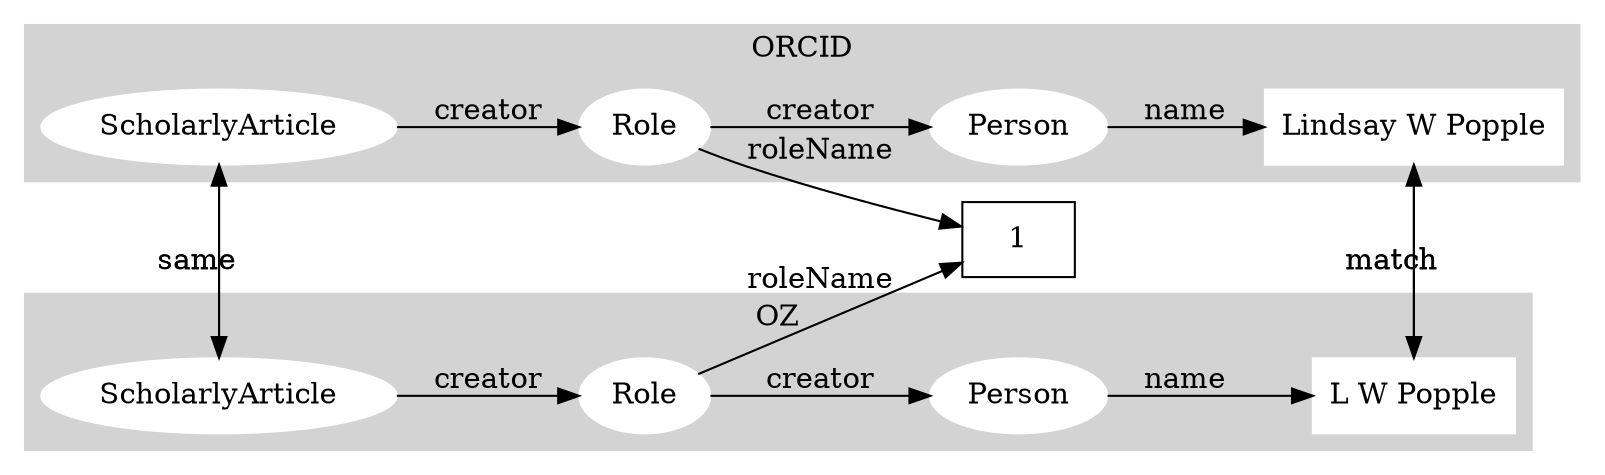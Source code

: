 digraph G {
	rankdir=LR;
	
	newrank=true;

	subgraph cluster_0 {
		style=filled;
		color=lightgrey;
		node [style=filled,color=white];

		label = "ORCID";
		
		ScholarlyArticle1 -> role1 [label="creator"];
		
		ScholarlyArticle1 [label="ScholarlyArticle"] ;
		creator1 [label="Person"] ;
		role1 [label="Role"] ;
		
		name1 [label="Lindsay W Popple",shape=box] ;
		
		role1 -> creator1 [label="creator"] ;
		creator1 -> name1 [label="name"];
		
	}

	
    subgraph cluster_1 {
		style=filled;
		color=lightgrey;
		node [style=filled,color=white];

		label = "OZ";
		
		ScholarlyArticle2 [label="ScholarlyArticle"] ;
		creator2 [label="Person"] ;
		role2 [label="Role"] ;
		
		name2 [label="L W Popple",shape=box] ;
		

		ScholarlyArticle2 -> role2 [label="creator"];
		role2 -> creator2 [label="creator"];
		creator2 -> name2 [label="name"];

	}
	
	{ rank=same; ScholarlyArticle1; ScholarlyArticle2; }
	{ rank=same; name1; name2; }
	
	roleone [label="1",shape=box];

role1 -> roleone [label="roleName"];	
role2 -> roleone [label="roleName"];	

 name1 -> name2 [label="match"];	
 name2 -> name1 [label="match"];	
 
  ScholarlyArticle2 -> ScholarlyArticle1 [label="same"];	
   ScholarlyArticle1 -> ScholarlyArticle2 [label="same"];	

	


}